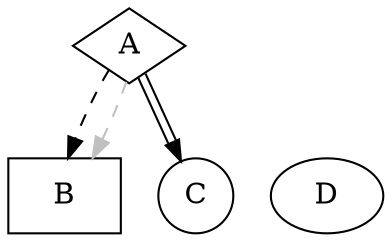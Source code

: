 digraph test1 {

  A [shape=diamond]
  B [shape=box]
  C [shape=circle]

  A -> B [style=dashed, color=circle]

  A -> B [style=dashed, color=grey]
  A -> C [color="black:invis:black"]
  A -> D [penwidth=340282366920938463463374607431768211456, arrowhead=none]

}
